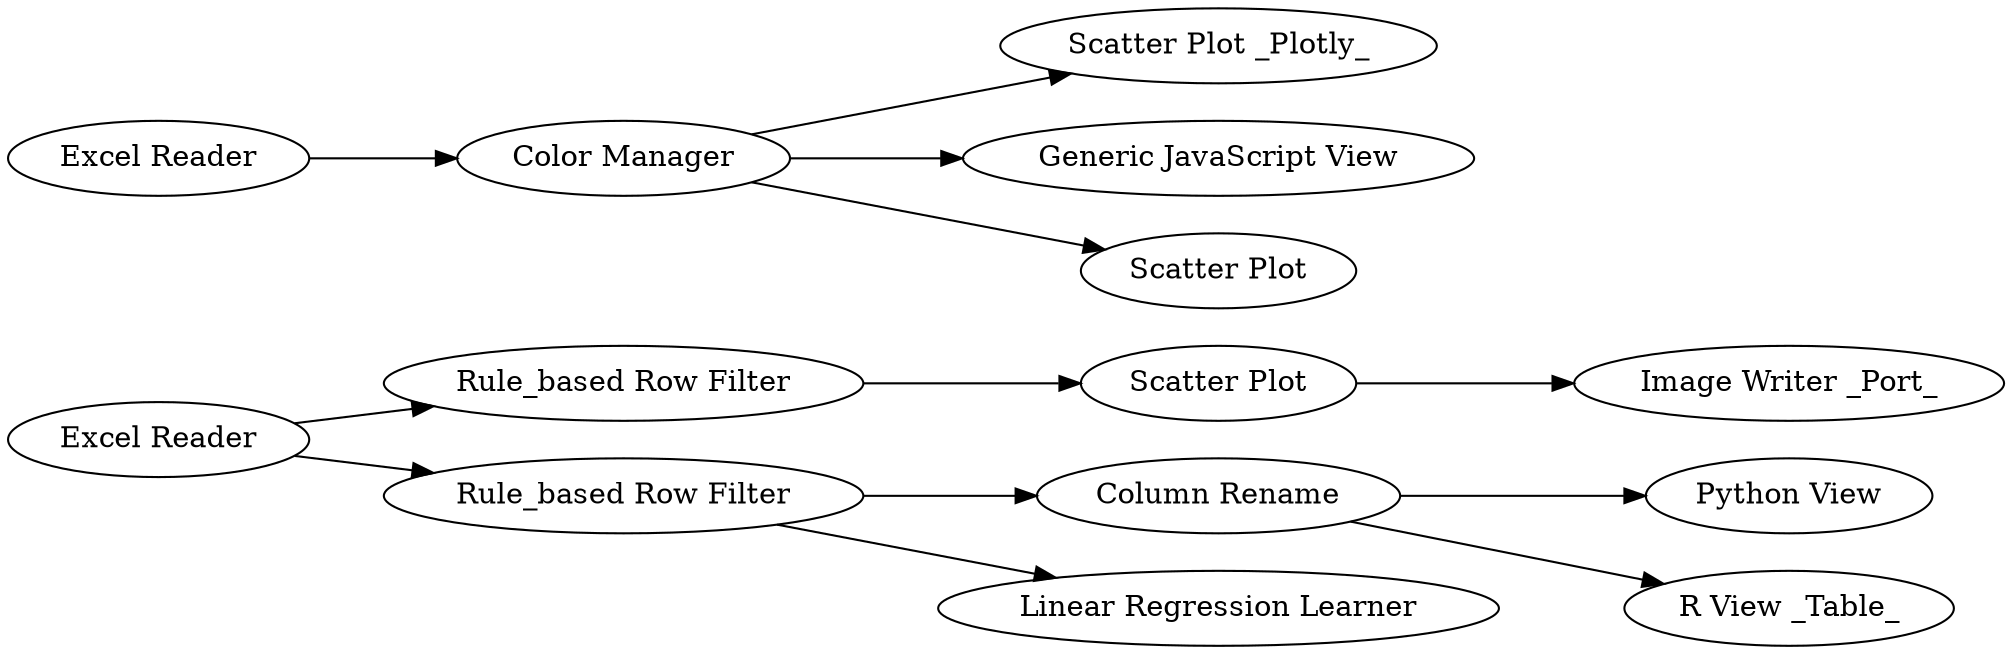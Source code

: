 digraph {
	"-6781195435467459998_98" [label="Column Rename"]
	"-6781195435467459998_99" [label="Scatter Plot _Plotly_"]
	"-6781195435467459998_36" [label="Generic JavaScript View"]
	"-6781195435467459998_23" [label="Scatter Plot"]
	"-6781195435467459998_2" [label="Rule_based Row Filter"]
	"-6781195435467459998_33" [label="Rule_based Row Filter"]
	"-6781195435467459998_1" [label="Excel Reader"]
	"-6781195435467459998_24" [label="Image Writer _Port_"]
	"-6781195435467459998_22" [label="Scatter Plot"]
	"-6781195435467459998_96" [label="Python View"]
	"-6781195435467459998_26" [label="Color Manager"]
	"-6781195435467459998_32" [label="Linear Regression Learner"]
	"-6781195435467459998_97" [label="R View _Table_"]
	"-6781195435467459998_20" [label="Excel Reader"]
	"-6781195435467459998_98" -> "-6781195435467459998_96"
	"-6781195435467459998_2" -> "-6781195435467459998_23"
	"-6781195435467459998_33" -> "-6781195435467459998_32"
	"-6781195435467459998_26" -> "-6781195435467459998_36"
	"-6781195435467459998_98" -> "-6781195435467459998_97"
	"-6781195435467459998_26" -> "-6781195435467459998_99"
	"-6781195435467459998_20" -> "-6781195435467459998_26"
	"-6781195435467459998_1" -> "-6781195435467459998_2"
	"-6781195435467459998_1" -> "-6781195435467459998_33"
	"-6781195435467459998_33" -> "-6781195435467459998_98"
	"-6781195435467459998_23" -> "-6781195435467459998_24"
	"-6781195435467459998_26" -> "-6781195435467459998_22"
	rankdir=LR
}
